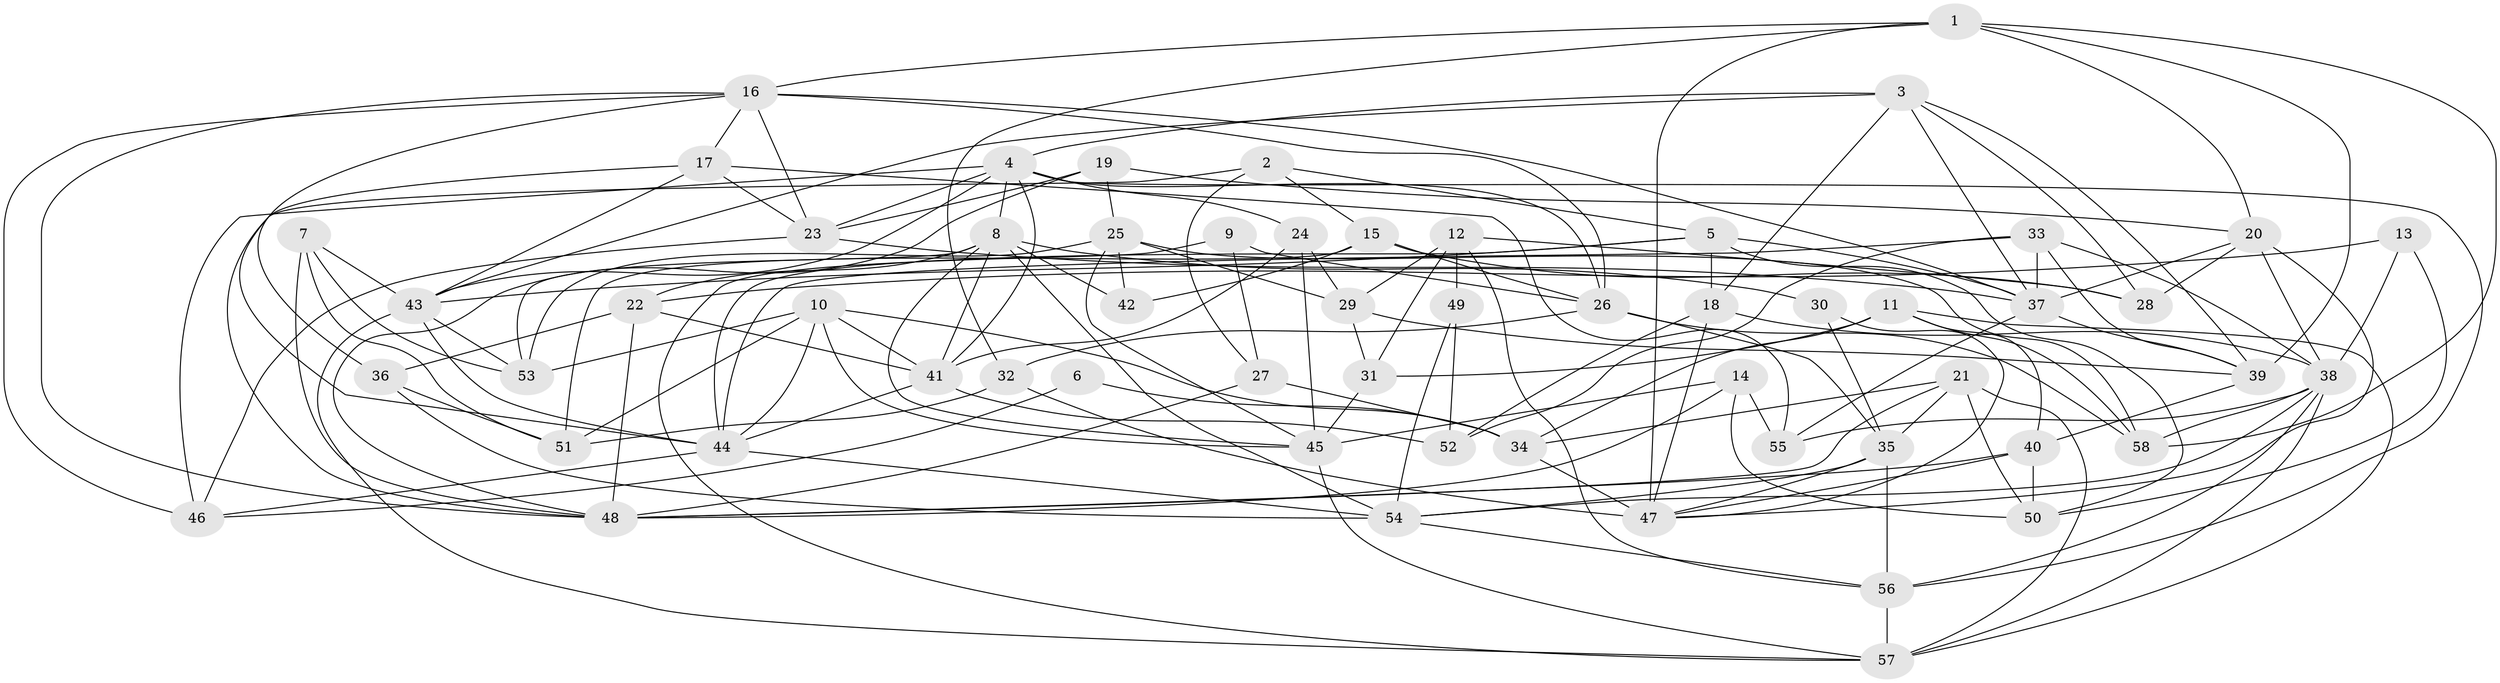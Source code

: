 // original degree distribution, {3: 0.26956521739130435, 6: 0.08695652173913043, 4: 0.2608695652173913, 2: 0.12173913043478261, 5: 0.23478260869565218, 7: 0.017391304347826087, 10: 0.008695652173913044}
// Generated by graph-tools (version 1.1) at 2025/02/03/09/25 03:02:03]
// undirected, 58 vertices, 158 edges
graph export_dot {
graph [start="1"]
  node [color=gray90,style=filled];
  1;
  2;
  3;
  4;
  5;
  6;
  7;
  8;
  9;
  10;
  11;
  12;
  13;
  14;
  15;
  16;
  17;
  18;
  19;
  20;
  21;
  22;
  23;
  24;
  25;
  26;
  27;
  28;
  29;
  30;
  31;
  32;
  33;
  34;
  35;
  36;
  37;
  38;
  39;
  40;
  41;
  42;
  43;
  44;
  45;
  46;
  47;
  48;
  49;
  50;
  51;
  52;
  53;
  54;
  55;
  56;
  57;
  58;
  1 -- 16 [weight=1.0];
  1 -- 20 [weight=1.0];
  1 -- 32 [weight=1.0];
  1 -- 39 [weight=1.0];
  1 -- 47 [weight=1.0];
  1 -- 58 [weight=1.0];
  2 -- 5 [weight=1.0];
  2 -- 15 [weight=1.0];
  2 -- 27 [weight=1.0];
  2 -- 48 [weight=1.0];
  3 -- 4 [weight=1.0];
  3 -- 18 [weight=1.0];
  3 -- 28 [weight=1.0];
  3 -- 37 [weight=1.0];
  3 -- 39 [weight=1.0];
  3 -- 43 [weight=1.0];
  4 -- 8 [weight=2.0];
  4 -- 23 [weight=1.0];
  4 -- 24 [weight=1.0];
  4 -- 26 [weight=1.0];
  4 -- 41 [weight=1.0];
  4 -- 43 [weight=1.0];
  4 -- 46 [weight=1.0];
  4 -- 56 [weight=1.0];
  5 -- 18 [weight=1.0];
  5 -- 37 [weight=1.0];
  5 -- 43 [weight=1.0];
  5 -- 44 [weight=1.0];
  5 -- 50 [weight=1.0];
  6 -- 34 [weight=1.0];
  6 -- 46 [weight=1.0];
  7 -- 43 [weight=1.0];
  7 -- 48 [weight=1.0];
  7 -- 51 [weight=1.0];
  7 -- 53 [weight=1.0];
  8 -- 22 [weight=1.0];
  8 -- 30 [weight=2.0];
  8 -- 41 [weight=1.0];
  8 -- 42 [weight=1.0];
  8 -- 45 [weight=1.0];
  8 -- 53 [weight=1.0];
  8 -- 54 [weight=1.0];
  9 -- 26 [weight=1.0];
  9 -- 27 [weight=1.0];
  9 -- 57 [weight=1.0];
  10 -- 34 [weight=1.0];
  10 -- 41 [weight=1.0];
  10 -- 44 [weight=1.0];
  10 -- 45 [weight=1.0];
  10 -- 51 [weight=1.0];
  10 -- 53 [weight=1.0];
  11 -- 31 [weight=1.0];
  11 -- 34 [weight=1.0];
  11 -- 40 [weight=1.0];
  11 -- 57 [weight=1.0];
  11 -- 58 [weight=1.0];
  12 -- 28 [weight=1.0];
  12 -- 29 [weight=1.0];
  12 -- 31 [weight=2.0];
  12 -- 49 [weight=2.0];
  12 -- 56 [weight=1.0];
  13 -- 22 [weight=1.0];
  13 -- 38 [weight=1.0];
  13 -- 50 [weight=1.0];
  14 -- 45 [weight=1.0];
  14 -- 48 [weight=1.0];
  14 -- 50 [weight=1.0];
  14 -- 55 [weight=1.0];
  15 -- 26 [weight=1.0];
  15 -- 28 [weight=1.0];
  15 -- 42 [weight=1.0];
  15 -- 51 [weight=1.0];
  16 -- 17 [weight=1.0];
  16 -- 23 [weight=1.0];
  16 -- 26 [weight=1.0];
  16 -- 36 [weight=1.0];
  16 -- 37 [weight=1.0];
  16 -- 46 [weight=1.0];
  16 -- 48 [weight=1.0];
  17 -- 23 [weight=1.0];
  17 -- 43 [weight=1.0];
  17 -- 44 [weight=1.0];
  17 -- 55 [weight=1.0];
  18 -- 38 [weight=1.0];
  18 -- 47 [weight=1.0];
  18 -- 52 [weight=1.0];
  19 -- 20 [weight=1.0];
  19 -- 23 [weight=1.0];
  19 -- 25 [weight=1.0];
  19 -- 48 [weight=1.0];
  20 -- 28 [weight=1.0];
  20 -- 37 [weight=1.0];
  20 -- 38 [weight=1.0];
  20 -- 47 [weight=1.0];
  21 -- 34 [weight=1.0];
  21 -- 35 [weight=1.0];
  21 -- 48 [weight=2.0];
  21 -- 50 [weight=1.0];
  21 -- 57 [weight=1.0];
  22 -- 36 [weight=1.0];
  22 -- 41 [weight=1.0];
  22 -- 48 [weight=1.0];
  23 -- 37 [weight=1.0];
  23 -- 46 [weight=1.0];
  24 -- 29 [weight=1.0];
  24 -- 41 [weight=2.0];
  24 -- 45 [weight=1.0];
  25 -- 29 [weight=1.0];
  25 -- 42 [weight=1.0];
  25 -- 45 [weight=1.0];
  25 -- 53 [weight=1.0];
  25 -- 58 [weight=1.0];
  26 -- 32 [weight=1.0];
  26 -- 35 [weight=1.0];
  26 -- 58 [weight=1.0];
  27 -- 34 [weight=1.0];
  27 -- 48 [weight=2.0];
  29 -- 31 [weight=1.0];
  29 -- 39 [weight=1.0];
  30 -- 35 [weight=1.0];
  30 -- 47 [weight=1.0];
  31 -- 45 [weight=1.0];
  32 -- 47 [weight=1.0];
  32 -- 51 [weight=1.0];
  33 -- 37 [weight=1.0];
  33 -- 38 [weight=1.0];
  33 -- 39 [weight=1.0];
  33 -- 44 [weight=1.0];
  33 -- 52 [weight=1.0];
  34 -- 47 [weight=2.0];
  35 -- 47 [weight=1.0];
  35 -- 54 [weight=1.0];
  35 -- 56 [weight=2.0];
  36 -- 51 [weight=1.0];
  36 -- 54 [weight=1.0];
  37 -- 39 [weight=1.0];
  37 -- 55 [weight=2.0];
  38 -- 54 [weight=1.0];
  38 -- 55 [weight=1.0];
  38 -- 56 [weight=2.0];
  38 -- 57 [weight=1.0];
  38 -- 58 [weight=1.0];
  39 -- 40 [weight=1.0];
  40 -- 47 [weight=1.0];
  40 -- 48 [weight=1.0];
  40 -- 50 [weight=1.0];
  41 -- 44 [weight=1.0];
  41 -- 52 [weight=1.0];
  43 -- 44 [weight=1.0];
  43 -- 53 [weight=1.0];
  43 -- 57 [weight=1.0];
  44 -- 46 [weight=1.0];
  44 -- 54 [weight=1.0];
  45 -- 57 [weight=1.0];
  49 -- 52 [weight=1.0];
  49 -- 54 [weight=1.0];
  54 -- 56 [weight=1.0];
  56 -- 57 [weight=1.0];
}
